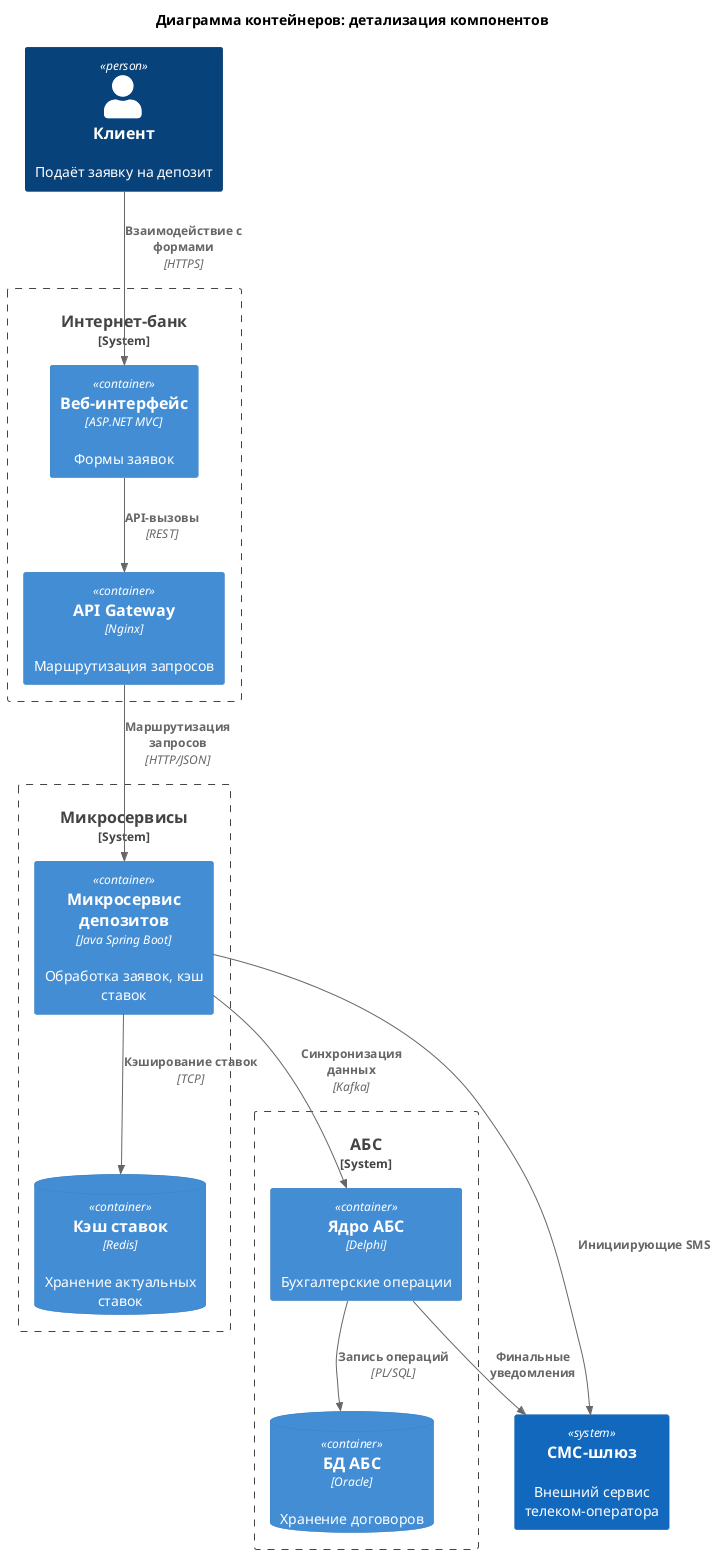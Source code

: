 @startuml
!include <C4/C4_Container>

title Диаграмма контейнеров: детализация компонентов

Person(клиент, "Клиент", "Подаёт заявку на депозит")

System_Boundary(интернет_банк, "Интернет-банк") {
    Container(ui, "Веб-интерфейс", "ASP.NET MVC", "Формы заявок")
    Container(api_gateway, "API Gateway", "Nginx", "Маршрутизация запросов")
}

System_Boundary(микросервисы, "Микросервисы") {
    Container(депозиты_ms, "Микросервис депозитов", "Java Spring Boot", "Обработка заявок, кэш ставок")
    ContainerDb(redis, "Кэш ставок", "Redis", "Хранение актуальных ставок")
}

System_Boundary(абс, "АБС") {
    Container(абс_ядро, "Ядро АБС", "Delphi", "Бухгалтерские операции")
    ContainerDb(oracle_db, "БД АБС", "Oracle", "Хранение договоров")
}

System(смс_шлюз, "СМС-шлюз", "Внешний сервис телеком-оператора")

Rel(клиент, ui, "Взаимодействие с формами", "HTTPS")
Rel(ui, api_gateway, "API-вызовы", "REST")
Rel(api_gateway, депозиты_ms, "Маршрутизация запросов", "HTTP/JSON")
Rel(депозиты_ms, redis, "Кэширование ставок", "TCP")
Rel(депозиты_ms, абс_ядро, "Синхронизация данных", "Kafka")
Rel(депозиты_ms, смс_шлюз, "Инициирующие SMS")
Rel(абс_ядро, oracle_db, "Запись операций", "PL/SQL")
Rel(абс_ядро, смс_шлюз, "Финальные уведомления")
@enduml